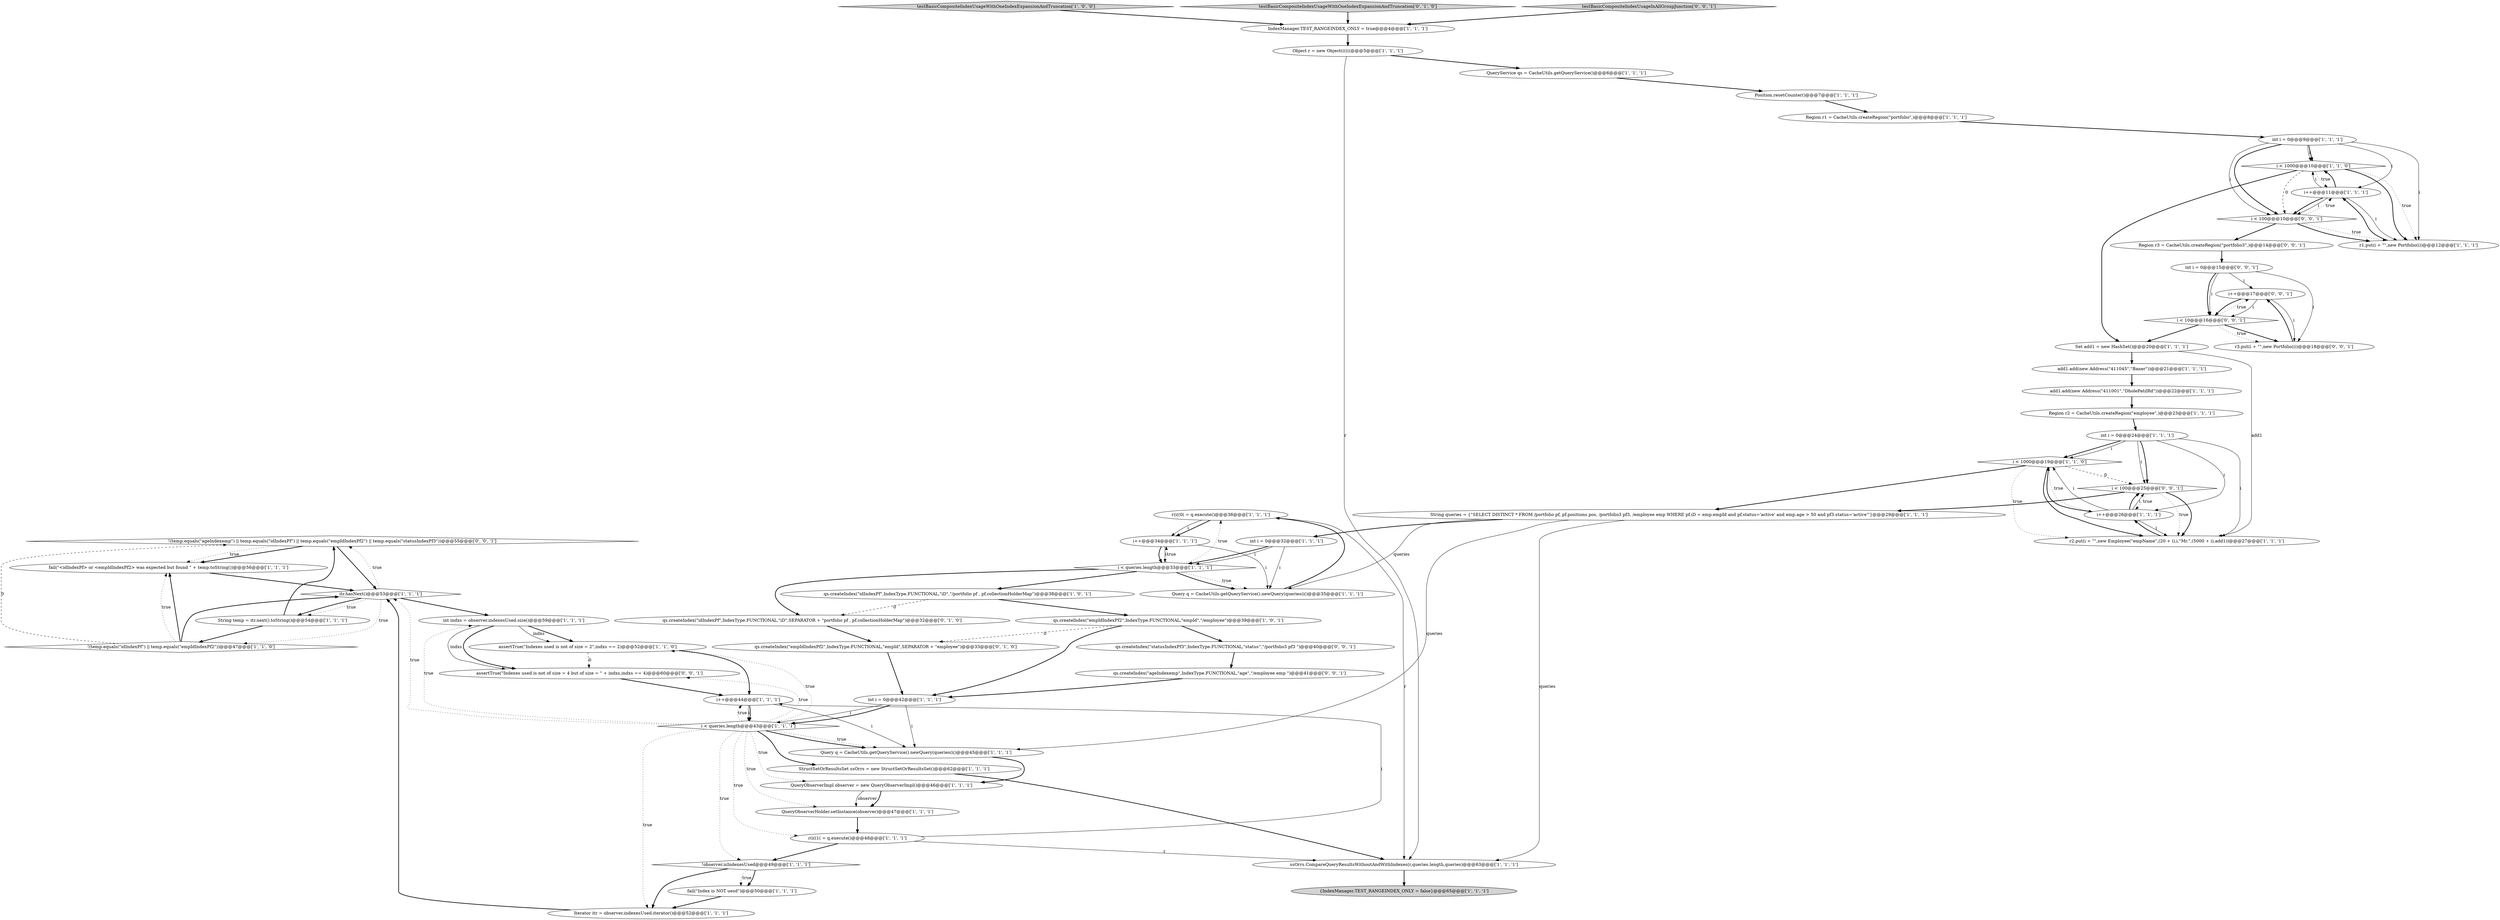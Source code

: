digraph {
57 [style = filled, label = "!(temp.equals(\"ageIndexemp\") || temp.equals(\"idIndexPf\") || temp.equals(\"empIdIndexPf2\") || temp.equals(\"statusIndexPf3\"))@@@55@@@['0', '0', '1']", fillcolor = white, shape = diamond image = "AAA0AAABBB3BBB"];
45 [style = filled, label = "qs.createIndex(\"empIdIndexPf2\",IndexType.FUNCTIONAL,\"empId\",SEPARATOR + \"employee\")@@@33@@@['0', '1', '0']", fillcolor = white, shape = ellipse image = "AAA1AAABBB2BBB"];
13 [style = filled, label = "QueryObserverImpl observer = new QueryObserverImpl()@@@46@@@['1', '1', '1']", fillcolor = white, shape = ellipse image = "AAA0AAABBB1BBB"];
20 [style = filled, label = "r(i((1( = q.execute()@@@48@@@['1', '1', '1']", fillcolor = white, shape = ellipse image = "AAA0AAABBB1BBB"];
48 [style = filled, label = "i++@@@17@@@['0', '0', '1']", fillcolor = white, shape = ellipse image = "AAA0AAABBB3BBB"];
28 [style = filled, label = "int i = 0@@@32@@@['1', '1', '1']", fillcolor = white, shape = ellipse image = "AAA0AAABBB1BBB"];
27 [style = filled, label = "i < 1000@@@19@@@['1', '1', '0']", fillcolor = white, shape = diamond image = "AAA0AAABBB1BBB"];
56 [style = filled, label = "i < 100@@@25@@@['0', '0', '1']", fillcolor = white, shape = diamond image = "AAA0AAABBB3BBB"];
8 [style = filled, label = "add1.add(new Address(\"411001\",\"DholePatilRd\"))@@@22@@@['1', '1', '1']", fillcolor = white, shape = ellipse image = "AAA0AAABBB1BBB"];
12 [style = filled, label = "String temp = itr.next().toString()@@@54@@@['1', '1', '1']", fillcolor = white, shape = ellipse image = "AAA0AAABBB1BBB"];
9 [style = filled, label = "StructSetOrResultsSet ssOrrs = new StructSetOrResultsSet()@@@62@@@['1', '1', '1']", fillcolor = white, shape = ellipse image = "AAA0AAABBB1BBB"];
23 [style = filled, label = "int i = 0@@@9@@@['1', '1', '1']", fillcolor = white, shape = ellipse image = "AAA0AAABBB1BBB"];
10 [style = filled, label = "i < 1000@@@10@@@['1', '1', '0']", fillcolor = white, shape = diamond image = "AAA0AAABBB1BBB"];
29 [style = filled, label = "Query q = CacheUtils.getQueryService().newQuery(queries(i()@@@35@@@['1', '1', '1']", fillcolor = white, shape = ellipse image = "AAA0AAABBB1BBB"];
30 [style = filled, label = "!(temp.equals(\"idIndexPf\") || temp.equals(\"empIdIndexPf2\"))@@@47@@@['1', '1', '0']", fillcolor = white, shape = diamond image = "AAA0AAABBB1BBB"];
32 [style = filled, label = "int indxs = observer.indexesUsed.size()@@@59@@@['1', '1', '1']", fillcolor = white, shape = ellipse image = "AAA0AAABBB1BBB"];
50 [style = filled, label = "Region r3 = CacheUtils.createRegion(\"portfolio3\",)@@@14@@@['0', '0', '1']", fillcolor = white, shape = ellipse image = "AAA0AAABBB3BBB"];
16 [style = filled, label = "Query q = CacheUtils.getQueryService().newQuery(queries(i()@@@45@@@['1', '1', '1']", fillcolor = white, shape = ellipse image = "AAA0AAABBB1BBB"];
55 [style = filled, label = "qs.createIndex(\"ageIndexemp\",IndexType.FUNCTIONAL,\"age\",\"/employee emp \")@@@41@@@['0', '0', '1']", fillcolor = white, shape = ellipse image = "AAA0AAABBB3BBB"];
11 [style = filled, label = "{IndexManager.TEST_RANGEINDEX_ONLY = false}@@@65@@@['1', '1', '1']", fillcolor = lightgray, shape = ellipse image = "AAA0AAABBB1BBB"];
34 [style = filled, label = "assertTrue(\"Indexes used is not of size = 2\",indxs == 2)@@@52@@@['1', '1', '0']", fillcolor = white, shape = ellipse image = "AAA0AAABBB1BBB"];
39 [style = filled, label = "fail(\"Index is NOT uesd\")@@@50@@@['1', '1', '1']", fillcolor = white, shape = ellipse image = "AAA0AAABBB1BBB"];
59 [style = filled, label = "int i = 0@@@15@@@['0', '0', '1']", fillcolor = white, shape = ellipse image = "AAA0AAABBB3BBB"];
22 [style = filled, label = "Position.resetCounter()@@@7@@@['1', '1', '1']", fillcolor = white, shape = ellipse image = "AAA0AAABBB1BBB"];
19 [style = filled, label = "add1.add(new Address(\"411045\",\"Baner\"))@@@21@@@['1', '1', '1']", fillcolor = white, shape = ellipse image = "AAA0AAABBB1BBB"];
26 [style = filled, label = "!observer.isIndexesUsed@@@49@@@['1', '1', '1']", fillcolor = white, shape = diamond image = "AAA0AAABBB1BBB"];
24 [style = filled, label = "Iterator itr = observer.indexesUsed.iterator()@@@52@@@['1', '1', '1']", fillcolor = white, shape = ellipse image = "AAA0AAABBB1BBB"];
41 [style = filled, label = "int i = 0@@@24@@@['1', '1', '1']", fillcolor = white, shape = ellipse image = "AAA0AAABBB1BBB"];
37 [style = filled, label = "QueryService qs = CacheUtils.getQueryService()@@@6@@@['1', '1', '1']", fillcolor = white, shape = ellipse image = "AAA0AAABBB1BBB"];
38 [style = filled, label = "Region r1 = CacheUtils.createRegion(\"portfolio\",)@@@8@@@['1', '1', '1']", fillcolor = white, shape = ellipse image = "AAA0AAABBB1BBB"];
2 [style = filled, label = "i++@@@11@@@['1', '1', '1']", fillcolor = white, shape = ellipse image = "AAA0AAABBB1BBB"];
51 [style = filled, label = "r3.put(i + \"\",new Portfolio(i))@@@18@@@['0', '0', '1']", fillcolor = white, shape = ellipse image = "AAA0AAABBB3BBB"];
53 [style = filled, label = "i < 10@@@16@@@['0', '0', '1']", fillcolor = white, shape = diamond image = "AAA0AAABBB3BBB"];
7 [style = filled, label = "testBasicCompositeIndexUsageWithOneIndexExpansionAndTruncation['1', '0', '0']", fillcolor = lightgray, shape = diamond image = "AAA0AAABBB1BBB"];
33 [style = filled, label = "fail(\"<idIndexPf> or <empIdIndexPf2> was expected but found \" + temp.toString())@@@56@@@['1', '1', '1']", fillcolor = white, shape = ellipse image = "AAA0AAABBB1BBB"];
1 [style = filled, label = "r(i((0( = q.execute()@@@36@@@['1', '1', '1']", fillcolor = white, shape = ellipse image = "AAA0AAABBB1BBB"];
15 [style = filled, label = "qs.createIndex(\"empIdIndexPf2\",IndexType.FUNCTIONAL,\"empId\",\"/employee\")@@@39@@@['1', '0', '1']", fillcolor = white, shape = ellipse image = "AAA0AAABBB1BBB"];
4 [style = filled, label = "i++@@@34@@@['1', '1', '1']", fillcolor = white, shape = ellipse image = "AAA0AAABBB1BBB"];
25 [style = filled, label = "r1.put(i + \"\",new Portfolio(i))@@@12@@@['1', '1', '1']", fillcolor = white, shape = ellipse image = "AAA0AAABBB1BBB"];
17 [style = filled, label = "i < queries.length@@@33@@@['1', '1', '1']", fillcolor = white, shape = diamond image = "AAA0AAABBB1BBB"];
40 [style = filled, label = "QueryObserverHolder.setInstance(observer)@@@47@@@['1', '1', '1']", fillcolor = white, shape = ellipse image = "AAA0AAABBB1BBB"];
46 [style = filled, label = "testBasicCompositeIndexUsageWithOneIndexExpansionAndTruncation['0', '1', '0']", fillcolor = lightgray, shape = diamond image = "AAA0AAABBB2BBB"];
52 [style = filled, label = "assertTrue(\"Indexes used is not of size = 4 but of size = \" + indxs,indxs == 4)@@@60@@@['0', '0', '1']", fillcolor = white, shape = ellipse image = "AAA0AAABBB3BBB"];
5 [style = filled, label = "IndexManager.TEST_RANGEINDEX_ONLY = true@@@4@@@['1', '1', '1']", fillcolor = white, shape = ellipse image = "AAA0AAABBB1BBB"];
54 [style = filled, label = "testBasicCompositeIndexUsageInAllGroupJunction['0', '0', '1']", fillcolor = lightgray, shape = diamond image = "AAA0AAABBB3BBB"];
14 [style = filled, label = "Region r2 = CacheUtils.createRegion(\"employee\",)@@@23@@@['1', '1', '1']", fillcolor = white, shape = ellipse image = "AAA0AAABBB1BBB"];
42 [style = filled, label = "String queries = {\"SELECT DISTINCT * FROM /portfolio pf, pf.positions pos, /portfolio3 pf3, /employee emp WHERE pf.iD = emp.empId and pf.status='active' and emp.age > 50 and pf3.status='active'\"}@@@29@@@['1', '1', '1']", fillcolor = white, shape = ellipse image = "AAA0AAABBB1BBB"];
21 [style = filled, label = "ssOrrs.CompareQueryResultsWithoutAndWithIndexes(r,queries.length,queries)@@@63@@@['1', '1', '1']", fillcolor = white, shape = ellipse image = "AAA0AAABBB1BBB"];
35 [style = filled, label = "Object r = new Object((((((@@@5@@@['1', '1', '1']", fillcolor = white, shape = ellipse image = "AAA0AAABBB1BBB"];
31 [style = filled, label = "Set add1 = new HashSet()@@@20@@@['1', '1', '1']", fillcolor = white, shape = ellipse image = "AAA0AAABBB1BBB"];
0 [style = filled, label = "qs.createIndex(\"idIndexPf\",IndexType.FUNCTIONAL,\"iD\",\"/portfolio pf , pf.collectionHolderMap\")@@@38@@@['1', '0', '1']", fillcolor = white, shape = ellipse image = "AAA0AAABBB1BBB"];
47 [style = filled, label = "qs.createIndex(\"idIndexPf\",IndexType.FUNCTIONAL,\"iD\",SEPARATOR + \"portfolio pf , pf.collectionHolderMap\")@@@32@@@['0', '1', '0']", fillcolor = white, shape = ellipse image = "AAA1AAABBB2BBB"];
49 [style = filled, label = "i < 100@@@10@@@['0', '0', '1']", fillcolor = white, shape = diamond image = "AAA0AAABBB3BBB"];
3 [style = filled, label = "itr.hasNext()@@@53@@@['1', '1', '1']", fillcolor = white, shape = diamond image = "AAA0AAABBB1BBB"];
44 [style = filled, label = "int i = 0@@@42@@@['1', '1', '1']", fillcolor = white, shape = ellipse image = "AAA0AAABBB1BBB"];
43 [style = filled, label = "i++@@@26@@@['1', '1', '1']", fillcolor = white, shape = ellipse image = "AAA0AAABBB1BBB"];
58 [style = filled, label = "qs.createIndex(\"statusIndexPf3\",IndexType.FUNCTIONAL,\"status\",\"/portfolio3 pf3 \")@@@40@@@['0', '0', '1']", fillcolor = white, shape = ellipse image = "AAA0AAABBB3BBB"];
6 [style = filled, label = "i++@@@44@@@['1', '1', '1']", fillcolor = white, shape = ellipse image = "AAA0AAABBB1BBB"];
18 [style = filled, label = "r2.put(i + \"\",new Employee(\"empName\",(20 + i),i,\"Mr.\",(5000 + i),add1))@@@27@@@['1', '1', '1']", fillcolor = white, shape = ellipse image = "AAA0AAABBB1BBB"];
36 [style = filled, label = "i < queries.length@@@43@@@['1', '1', '1']", fillcolor = white, shape = diamond image = "AAA0AAABBB1BBB"];
51->48 [style = bold, label=""];
36->52 [style = dotted, label="true"];
27->18 [style = dotted, label="true"];
3->12 [style = dotted, label="true"];
8->14 [style = bold, label=""];
58->55 [style = bold, label=""];
41->27 [style = bold, label=""];
27->56 [style = dashed, label="0"];
42->21 [style = solid, label="queries"];
6->36 [style = solid, label="i"];
49->25 [style = dotted, label="true"];
27->43 [style = dotted, label="true"];
23->10 [style = bold, label=""];
49->2 [style = dotted, label="true"];
23->49 [style = bold, label=""];
19->8 [style = bold, label=""];
2->10 [style = bold, label=""];
17->4 [style = dotted, label="true"];
16->13 [style = bold, label=""];
28->29 [style = solid, label="i"];
12->30 [style = bold, label=""];
43->18 [style = solid, label="i"];
53->31 [style = bold, label=""];
26->39 [style = dotted, label="true"];
48->53 [style = solid, label="i"];
56->42 [style = bold, label=""];
35->21 [style = solid, label="r"];
0->15 [style = bold, label=""];
39->24 [style = bold, label=""];
3->57 [style = dotted, label="true"];
42->16 [style = solid, label="queries"];
35->37 [style = bold, label=""];
36->34 [style = dotted, label="true"];
53->48 [style = dotted, label="true"];
41->27 [style = solid, label="i"];
47->45 [style = bold, label=""];
46->5 [style = bold, label=""];
36->40 [style = dotted, label="true"];
26->24 [style = bold, label=""];
44->16 [style = solid, label="i"];
41->56 [style = solid, label="i"];
36->16 [style = bold, label=""];
43->56 [style = bold, label=""];
17->1 [style = dotted, label="true"];
36->20 [style = dotted, label="true"];
4->17 [style = bold, label=""];
41->43 [style = solid, label="i"];
14->41 [style = bold, label=""];
3->30 [style = dotted, label="true"];
53->51 [style = bold, label=""];
36->26 [style = dotted, label="true"];
43->27 [style = solid, label="i"];
38->23 [style = bold, label=""];
18->43 [style = bold, label=""];
43->56 [style = solid, label="i"];
1->4 [style = bold, label=""];
43->27 [style = bold, label=""];
32->34 [style = bold, label=""];
59->48 [style = solid, label="i"];
29->1 [style = bold, label=""];
6->36 [style = bold, label=""];
41->18 [style = solid, label="i"];
1->21 [style = solid, label="r"];
50->59 [style = bold, label=""];
17->29 [style = dotted, label="true"];
48->53 [style = bold, label=""];
26->39 [style = bold, label=""];
28->17 [style = bold, label=""];
21->11 [style = bold, label=""];
22->38 [style = bold, label=""];
12->57 [style = bold, label=""];
23->49 [style = solid, label="i"];
45->44 [style = bold, label=""];
48->51 [style = solid, label="i"];
42->28 [style = bold, label=""];
34->6 [style = bold, label=""];
36->13 [style = dotted, label="true"];
30->33 [style = dotted, label="true"];
53->51 [style = dotted, label="true"];
52->6 [style = bold, label=""];
17->47 [style = bold, label=""];
2->49 [style = bold, label=""];
59->51 [style = solid, label="i"];
32->52 [style = bold, label=""];
27->42 [style = bold, label=""];
6->16 [style = solid, label="i"];
2->10 [style = solid, label="i"];
5->35 [style = bold, label=""];
20->6 [style = solid, label="i"];
23->25 [style = solid, label="i"];
36->6 [style = dotted, label="true"];
42->29 [style = solid, label="queries"];
15->44 [style = bold, label=""];
0->47 [style = dashed, label="0"];
30->33 [style = bold, label=""];
3->12 [style = bold, label=""];
24->3 [style = bold, label=""];
54->5 [style = bold, label=""];
7->5 [style = bold, label=""];
37->22 [style = bold, label=""];
44->36 [style = solid, label="i"];
23->2 [style = solid, label="i"];
56->18 [style = dotted, label="true"];
13->40 [style = solid, label="observer"];
32->34 [style = solid, label="indxs"];
56->43 [style = dotted, label="true"];
31->18 [style = solid, label="add1"];
31->19 [style = bold, label=""];
17->0 [style = bold, label=""];
17->29 [style = bold, label=""];
36->24 [style = dotted, label="true"];
23->10 [style = solid, label="i"];
10->2 [style = dotted, label="true"];
49->25 [style = bold, label=""];
15->58 [style = bold, label=""];
20->21 [style = solid, label="r"];
36->3 [style = dotted, label="true"];
36->16 [style = dotted, label="true"];
55->44 [style = bold, label=""];
25->2 [style = bold, label=""];
36->32 [style = dotted, label="true"];
4->29 [style = solid, label="i"];
10->31 [style = bold, label=""];
34->52 [style = dashed, label="0"];
9->21 [style = bold, label=""];
4->17 [style = solid, label="i"];
10->25 [style = bold, label=""];
3->32 [style = bold, label=""];
13->40 [style = bold, label=""];
57->33 [style = bold, label=""];
59->53 [style = solid, label="i"];
57->33 [style = dotted, label="true"];
41->56 [style = bold, label=""];
56->18 [style = bold, label=""];
36->9 [style = bold, label=""];
10->25 [style = dotted, label="true"];
10->49 [style = dashed, label="0"];
30->57 [style = dashed, label="0"];
30->3 [style = bold, label=""];
33->3 [style = bold, label=""];
57->3 [style = bold, label=""];
2->49 [style = solid, label="i"];
15->45 [style = dashed, label="0"];
59->53 [style = bold, label=""];
27->18 [style = bold, label=""];
2->25 [style = solid, label="i"];
28->17 [style = solid, label="i"];
32->52 [style = solid, label="indxs"];
44->36 [style = bold, label=""];
40->20 [style = bold, label=""];
20->26 [style = bold, label=""];
49->50 [style = bold, label=""];
1->4 [style = solid, label="i"];
}
